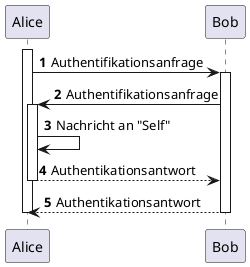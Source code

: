 @startuml
autonumber
activate Alice
Alice -> Bob: Authentifikationsanfrage
activate Bob
Bob -> Alice: Authentifikationsanfrage
activate Alice
Alice -> Alice: Nachricht an "Self"
Alice --> Bob: Authentikationsantwort
deactivate Alice
Bob --> Alice: Authentikationsantwort
deactivate Bob
deactivate Alice
@enduml